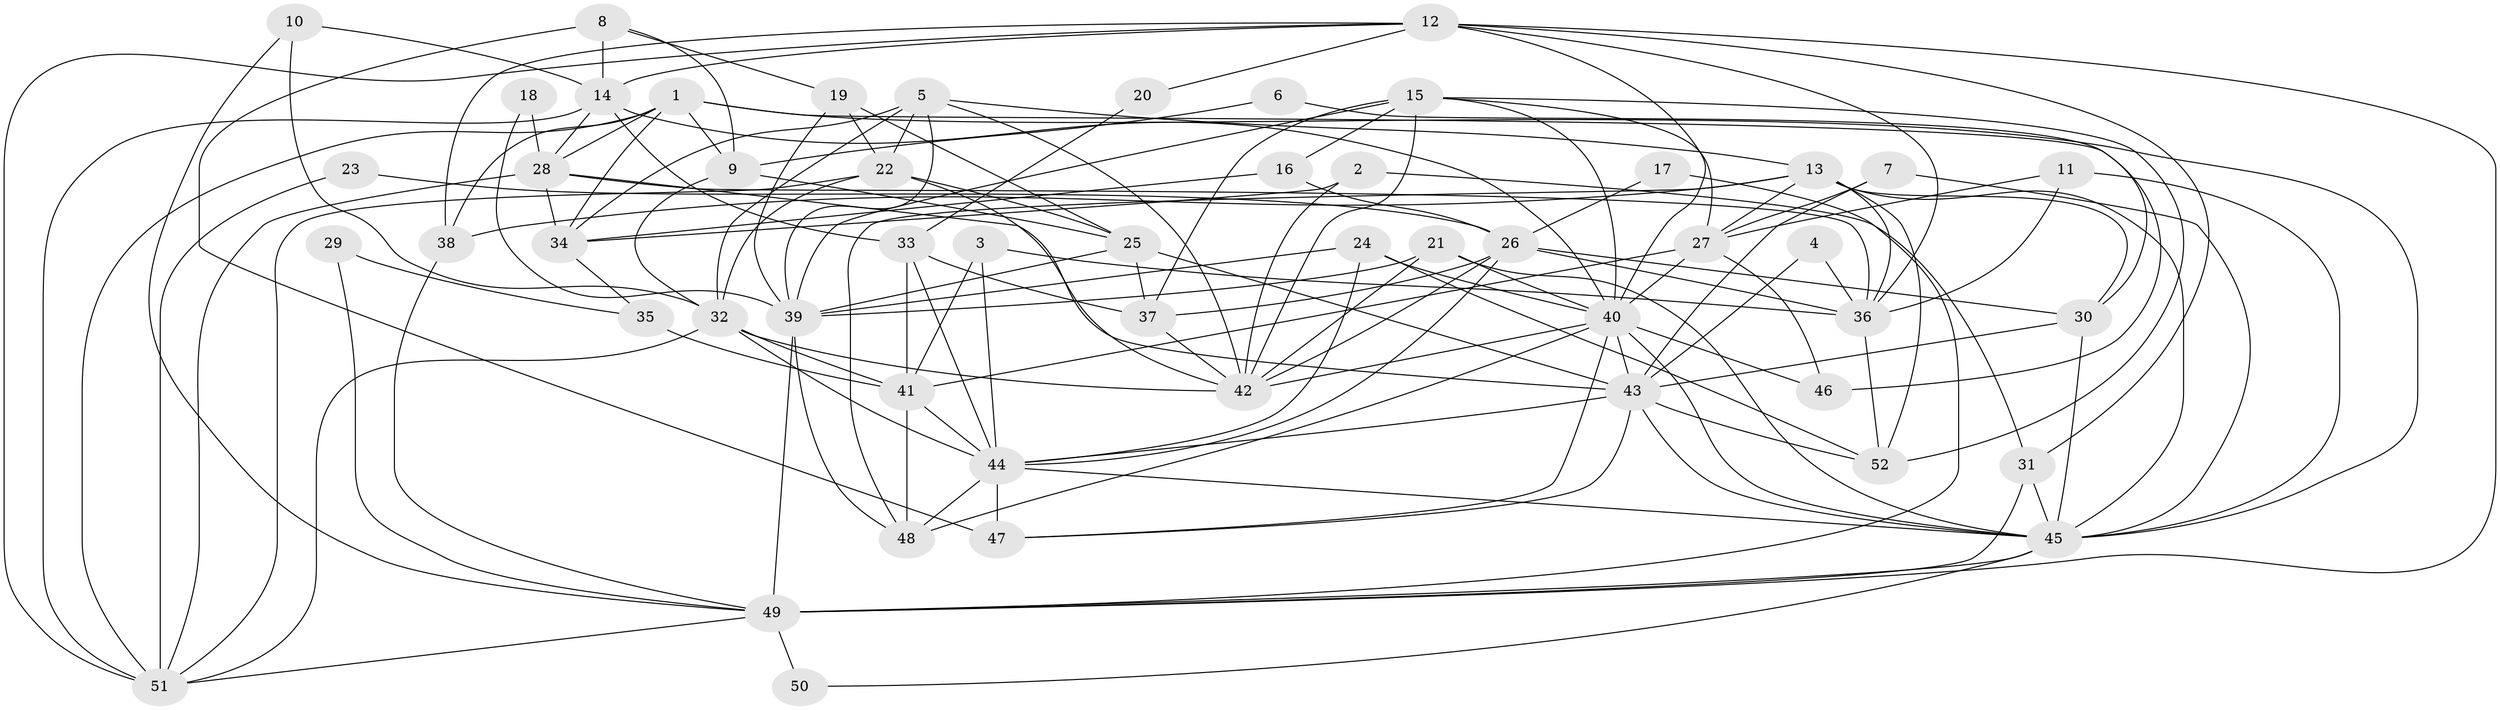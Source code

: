 // original degree distribution, {4: 0.22330097087378642, 3: 0.30097087378640774, 5: 0.1553398058252427, 6: 0.06796116504854369, 2: 0.1553398058252427, 7: 0.06796116504854369, 8: 0.02912621359223301}
// Generated by graph-tools (version 1.1) at 2025/26/03/09/25 03:26:19]
// undirected, 52 vertices, 142 edges
graph export_dot {
graph [start="1"]
  node [color=gray90,style=filled];
  1;
  2;
  3;
  4;
  5;
  6;
  7;
  8;
  9;
  10;
  11;
  12;
  13;
  14;
  15;
  16;
  17;
  18;
  19;
  20;
  21;
  22;
  23;
  24;
  25;
  26;
  27;
  28;
  29;
  30;
  31;
  32;
  33;
  34;
  35;
  36;
  37;
  38;
  39;
  40;
  41;
  42;
  43;
  44;
  45;
  46;
  47;
  48;
  49;
  50;
  51;
  52;
  1 -- 9 [weight=1.0];
  1 -- 28 [weight=1.0];
  1 -- 34 [weight=1.0];
  1 -- 38 [weight=1.0];
  1 -- 45 [weight=1.0];
  1 -- 46 [weight=1.0];
  1 -- 51 [weight=1.0];
  2 -- 31 [weight=1.0];
  2 -- 34 [weight=1.0];
  2 -- 42 [weight=1.0];
  3 -- 36 [weight=1.0];
  3 -- 41 [weight=1.0];
  3 -- 44 [weight=1.0];
  4 -- 36 [weight=1.0];
  4 -- 43 [weight=1.0];
  5 -- 13 [weight=1.0];
  5 -- 22 [weight=1.0];
  5 -- 32 [weight=1.0];
  5 -- 34 [weight=1.0];
  5 -- 39 [weight=1.0];
  5 -- 42 [weight=1.0];
  6 -- 9 [weight=1.0];
  6 -- 30 [weight=1.0];
  7 -- 27 [weight=1.0];
  7 -- 43 [weight=1.0];
  7 -- 45 [weight=1.0];
  8 -- 9 [weight=1.0];
  8 -- 14 [weight=1.0];
  8 -- 19 [weight=1.0];
  8 -- 47 [weight=2.0];
  9 -- 25 [weight=1.0];
  9 -- 32 [weight=1.0];
  10 -- 14 [weight=1.0];
  10 -- 32 [weight=1.0];
  10 -- 49 [weight=1.0];
  11 -- 27 [weight=1.0];
  11 -- 36 [weight=1.0];
  11 -- 45 [weight=1.0];
  12 -- 14 [weight=1.0];
  12 -- 20 [weight=1.0];
  12 -- 31 [weight=1.0];
  12 -- 36 [weight=1.0];
  12 -- 38 [weight=1.0];
  12 -- 40 [weight=1.0];
  12 -- 49 [weight=1.0];
  12 -- 51 [weight=1.0];
  13 -- 27 [weight=1.0];
  13 -- 30 [weight=1.0];
  13 -- 36 [weight=1.0];
  13 -- 38 [weight=1.0];
  13 -- 45 [weight=1.0];
  13 -- 48 [weight=1.0];
  13 -- 52 [weight=1.0];
  14 -- 28 [weight=1.0];
  14 -- 33 [weight=1.0];
  14 -- 40 [weight=2.0];
  14 -- 51 [weight=1.0];
  15 -- 16 [weight=1.0];
  15 -- 27 [weight=1.0];
  15 -- 37 [weight=1.0];
  15 -- 39 [weight=1.0];
  15 -- 40 [weight=1.0];
  15 -- 42 [weight=1.0];
  15 -- 52 [weight=1.0];
  16 -- 26 [weight=2.0];
  16 -- 34 [weight=1.0];
  17 -- 26 [weight=1.0];
  17 -- 49 [weight=1.0];
  18 -- 28 [weight=2.0];
  18 -- 39 [weight=1.0];
  19 -- 22 [weight=1.0];
  19 -- 25 [weight=1.0];
  19 -- 39 [weight=1.0];
  20 -- 33 [weight=1.0];
  21 -- 39 [weight=2.0];
  21 -- 40 [weight=2.0];
  21 -- 42 [weight=1.0];
  21 -- 45 [weight=1.0];
  22 -- 25 [weight=1.0];
  22 -- 32 [weight=1.0];
  22 -- 42 [weight=1.0];
  22 -- 51 [weight=1.0];
  23 -- 26 [weight=1.0];
  23 -- 51 [weight=1.0];
  24 -- 39 [weight=1.0];
  24 -- 40 [weight=1.0];
  24 -- 44 [weight=1.0];
  24 -- 52 [weight=1.0];
  25 -- 37 [weight=1.0];
  25 -- 39 [weight=1.0];
  25 -- 43 [weight=1.0];
  26 -- 30 [weight=1.0];
  26 -- 36 [weight=1.0];
  26 -- 37 [weight=1.0];
  26 -- 42 [weight=1.0];
  26 -- 44 [weight=1.0];
  27 -- 40 [weight=1.0];
  27 -- 41 [weight=1.0];
  27 -- 46 [weight=2.0];
  28 -- 34 [weight=1.0];
  28 -- 36 [weight=1.0];
  28 -- 43 [weight=1.0];
  28 -- 51 [weight=1.0];
  29 -- 35 [weight=1.0];
  29 -- 49 [weight=1.0];
  30 -- 43 [weight=1.0];
  30 -- 45 [weight=1.0];
  31 -- 45 [weight=1.0];
  31 -- 49 [weight=1.0];
  32 -- 41 [weight=1.0];
  32 -- 42 [weight=1.0];
  32 -- 44 [weight=2.0];
  32 -- 51 [weight=1.0];
  33 -- 37 [weight=1.0];
  33 -- 41 [weight=1.0];
  33 -- 44 [weight=1.0];
  34 -- 35 [weight=1.0];
  35 -- 41 [weight=3.0];
  36 -- 52 [weight=1.0];
  37 -- 42 [weight=1.0];
  38 -- 49 [weight=1.0];
  39 -- 48 [weight=1.0];
  39 -- 49 [weight=2.0];
  40 -- 42 [weight=1.0];
  40 -- 43 [weight=2.0];
  40 -- 45 [weight=1.0];
  40 -- 46 [weight=1.0];
  40 -- 47 [weight=1.0];
  40 -- 48 [weight=1.0];
  41 -- 44 [weight=1.0];
  41 -- 48 [weight=1.0];
  43 -- 44 [weight=1.0];
  43 -- 45 [weight=1.0];
  43 -- 47 [weight=1.0];
  43 -- 52 [weight=1.0];
  44 -- 45 [weight=1.0];
  44 -- 47 [weight=1.0];
  44 -- 48 [weight=1.0];
  45 -- 49 [weight=1.0];
  45 -- 50 [weight=1.0];
  49 -- 50 [weight=1.0];
  49 -- 51 [weight=1.0];
}
